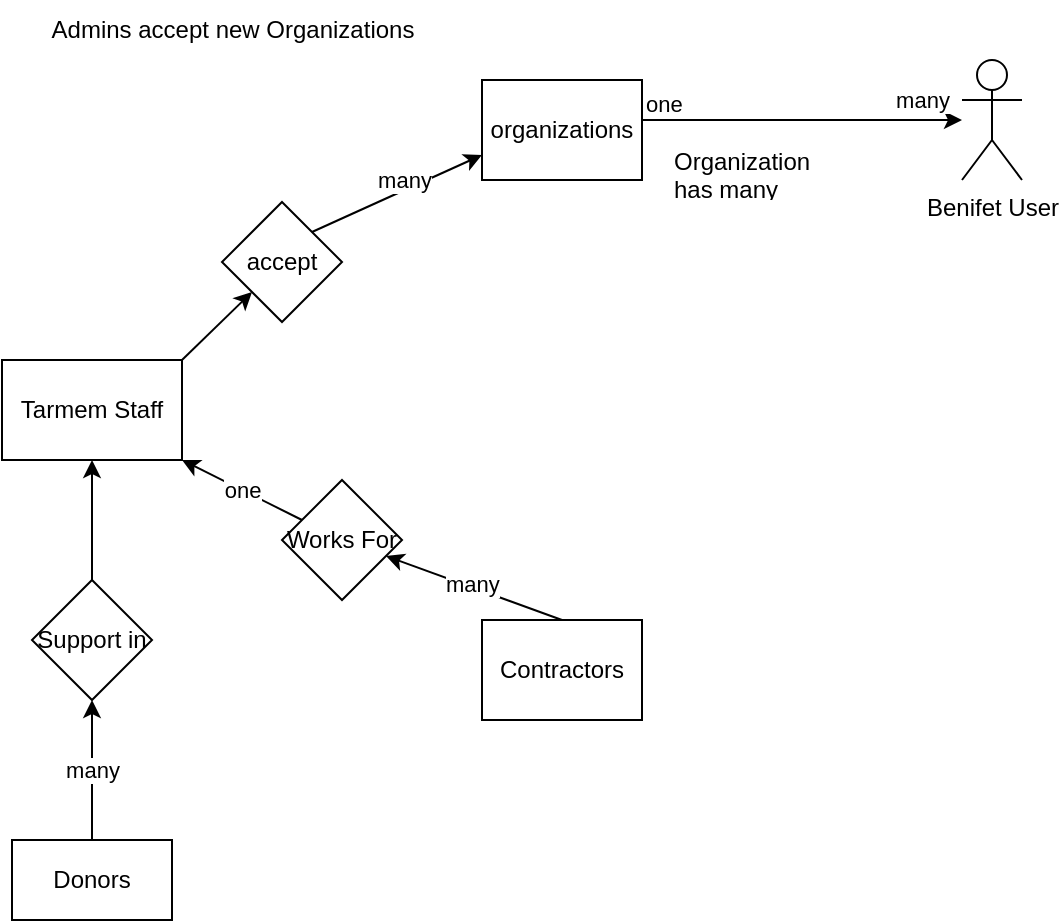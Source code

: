 <mxfile>
    <diagram id="JnhTJo6IEQeB5qv50RO4" name="Page-1">
        <mxGraphModel dx="933" dy="728" grid="1" gridSize="10" guides="1" tooltips="1" connect="1" arrows="1" fold="1" page="1" pageScale="1" pageWidth="850" pageHeight="1100" math="0" shadow="0">
            <root>
                <mxCell id="0"/>
                <mxCell id="1" parent="0"/>
                <mxCell id="36" style="edgeStyle=none;html=1;exitX=1;exitY=0;exitDx=0;exitDy=0;entryX=0;entryY=1;entryDx=0;entryDy=0;" edge="1" parent="1" source="2" target="30">
                    <mxGeometry relative="1" as="geometry"/>
                </mxCell>
                <mxCell id="2" value="Tarmem Staff" style="rounded=0;whiteSpace=wrap;html=1;" vertex="1" parent="1">
                    <mxGeometry x="320" y="200" width="90" height="50" as="geometry"/>
                </mxCell>
                <mxCell id="3" value="organizations" style="rounded=0;whiteSpace=wrap;html=1;" vertex="1" parent="1">
                    <mxGeometry x="560" y="60" width="80" height="50" as="geometry"/>
                </mxCell>
                <mxCell id="8" value="" style="endArrow=classic;html=1;" edge="1" parent="1">
                    <mxGeometry relative="1" as="geometry">
                        <mxPoint x="640" y="80" as="sourcePoint"/>
                        <mxPoint x="800" y="80" as="targetPoint"/>
                    </mxGeometry>
                </mxCell>
                <mxCell id="9" value="many" style="edgeLabel;resizable=0;html=1;align=center;verticalAlign=middle;" connectable="0" vertex="1" parent="8">
                    <mxGeometry relative="1" as="geometry">
                        <mxPoint x="60" y="-10" as="offset"/>
                    </mxGeometry>
                </mxCell>
                <mxCell id="10" value="one" style="edgeLabel;resizable=0;html=1;align=left;verticalAlign=bottom;" connectable="0" vertex="1" parent="8">
                    <mxGeometry x="-1" relative="1" as="geometry"/>
                </mxCell>
                <mxCell id="11" value="Benifet User" style="shape=umlActor;verticalLabelPosition=bottom;verticalAlign=top;html=1;outlineConnect=0;" vertex="1" parent="1">
                    <mxGeometry x="800" y="50" width="30" height="60" as="geometry"/>
                </mxCell>
                <mxCell id="14" value="Organization has many users" style="text;strokeColor=none;fillColor=none;align=left;verticalAlign=middle;spacingLeft=4;spacingRight=4;overflow=hidden;points=[[0,0.5],[1,0.5]];portConstraint=eastwest;rotatable=0;whiteSpace=wrap;html=1;" vertex="1" parent="1">
                    <mxGeometry x="650" y="91" width="80" height="30" as="geometry"/>
                </mxCell>
                <mxCell id="25" style="edgeStyle=none;html=1;exitX=0.5;exitY=0;exitDx=0;exitDy=0;" edge="1" parent="1" source="15" target="21">
                    <mxGeometry relative="1" as="geometry"/>
                </mxCell>
                <mxCell id="15" value="Contractors" style="rounded=0;whiteSpace=wrap;html=1;" vertex="1" parent="1">
                    <mxGeometry x="560" y="330" width="80" height="50" as="geometry"/>
                </mxCell>
                <mxCell id="21" value="Works For" style="rhombus;whiteSpace=wrap;html=1;" vertex="1" parent="1">
                    <mxGeometry x="460" y="260" width="60" height="60" as="geometry"/>
                </mxCell>
                <mxCell id="26" value="many" style="edgeLabel;resizable=0;html=1;align=left;verticalAlign=bottom;" connectable="0" vertex="1" parent="1">
                    <mxGeometry x="540" y="320" as="geometry"/>
                </mxCell>
                <mxCell id="27" value="" style="endArrow=classic;html=1;entryX=1;entryY=1;entryDx=0;entryDy=0;" edge="1" parent="1" source="21" target="2">
                    <mxGeometry relative="1" as="geometry">
                        <mxPoint x="390" y="340" as="sourcePoint"/>
                        <mxPoint x="550" y="340" as="targetPoint"/>
                    </mxGeometry>
                </mxCell>
                <mxCell id="28" value="one" style="edgeLabel;resizable=0;html=1;align=center;verticalAlign=middle;" connectable="0" vertex="1" parent="27">
                    <mxGeometry relative="1" as="geometry"/>
                </mxCell>
                <mxCell id="35" style="edgeStyle=none;html=1;exitX=1;exitY=0;exitDx=0;exitDy=0;entryX=0;entryY=0.75;entryDx=0;entryDy=0;" edge="1" parent="1" source="30" target="3">
                    <mxGeometry relative="1" as="geometry"/>
                </mxCell>
                <mxCell id="37" value="many" style="edgeLabel;html=1;align=center;verticalAlign=middle;resizable=0;points=[];" vertex="1" connectable="0" parent="35">
                    <mxGeometry x="0.396" y="-3" relative="1" as="geometry">
                        <mxPoint x="-15" y="-2" as="offset"/>
                    </mxGeometry>
                </mxCell>
                <mxCell id="30" value="accept" style="rhombus;whiteSpace=wrap;html=1;" vertex="1" parent="1">
                    <mxGeometry x="430" y="121" width="60" height="60" as="geometry"/>
                </mxCell>
                <mxCell id="43" value="many" style="edgeStyle=none;html=1;exitX=0.5;exitY=0;exitDx=0;exitDy=0;entryX=0.5;entryY=1;entryDx=0;entryDy=0;" edge="1" parent="1" source="38" target="39">
                    <mxGeometry relative="1" as="geometry"/>
                </mxCell>
                <mxCell id="38" value="Donors" style="rounded=0;whiteSpace=wrap;html=1;" vertex="1" parent="1">
                    <mxGeometry x="325" y="440" width="80" height="40" as="geometry"/>
                </mxCell>
                <mxCell id="44" style="edgeStyle=none;html=1;exitX=0.5;exitY=0;exitDx=0;exitDy=0;" edge="1" parent="1" source="39" target="2">
                    <mxGeometry relative="1" as="geometry"/>
                </mxCell>
                <mxCell id="39" value="Support in" style="rhombus;whiteSpace=wrap;html=1;" vertex="1" parent="1">
                    <mxGeometry x="335" y="310" width="60" height="60" as="geometry"/>
                </mxCell>
                <mxCell id="46" value="Admins accept new Organizations" style="text;html=1;align=center;verticalAlign=middle;resizable=0;points=[];autosize=1;strokeColor=none;fillColor=none;" vertex="1" parent="1">
                    <mxGeometry x="335" y="20" width="200" height="30" as="geometry"/>
                </mxCell>
            </root>
        </mxGraphModel>
    </diagram>
</mxfile>